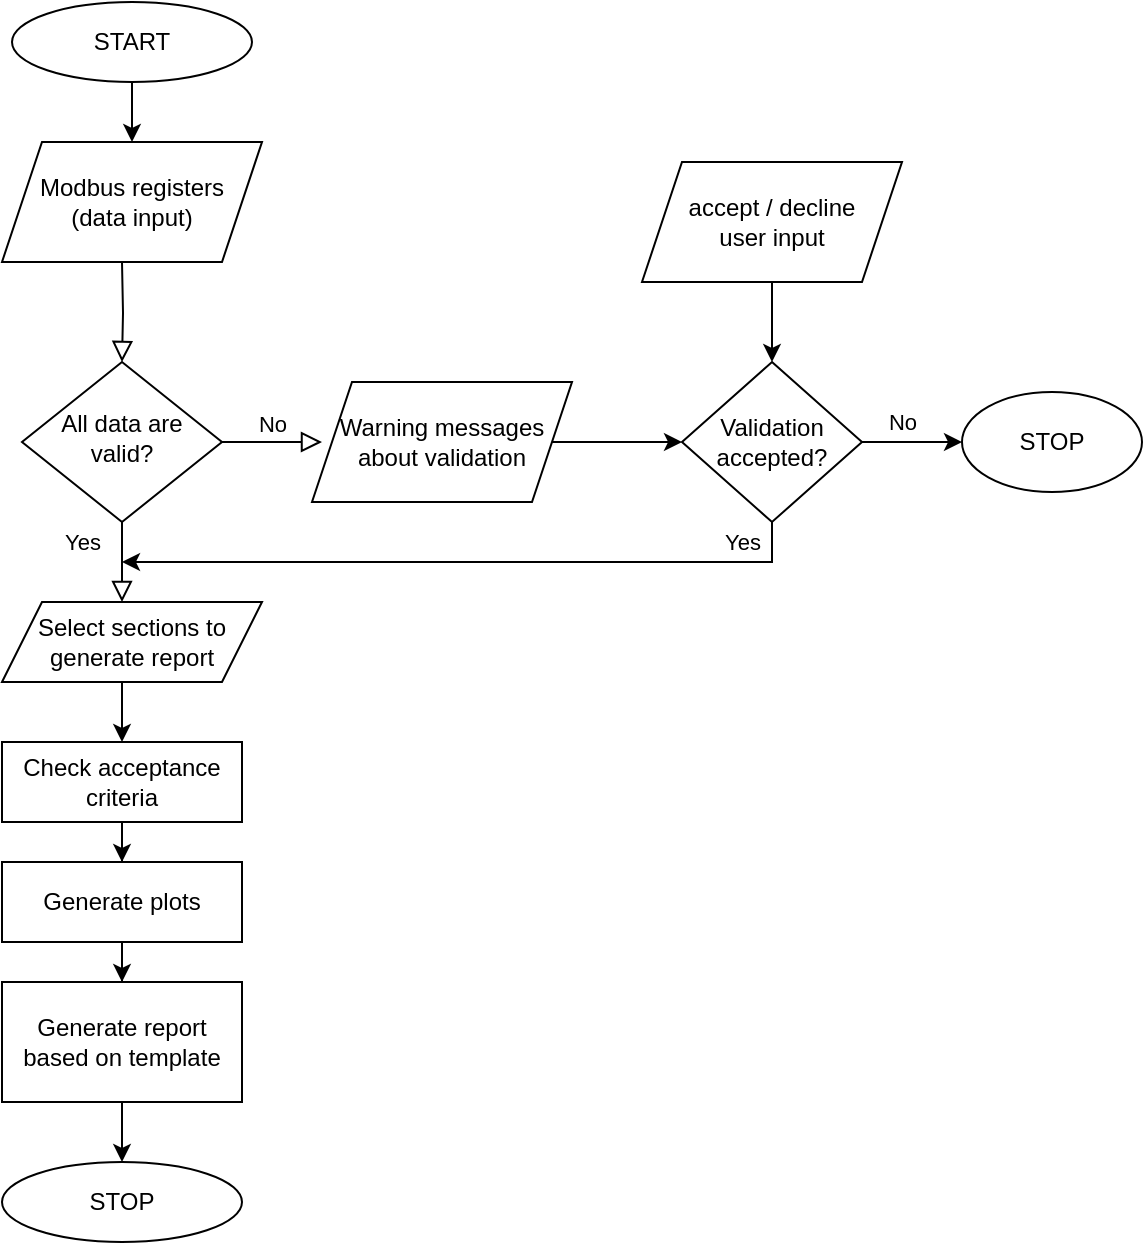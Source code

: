 <mxfile version="16.0.3" type="github">
  <diagram id="C5RBs43oDa-KdzZeNtuy" name="Page-1">
    <mxGraphModel dx="1878" dy="1929" grid="1" gridSize="10" guides="1" tooltips="1" connect="1" arrows="1" fold="1" page="1" pageScale="1" pageWidth="827" pageHeight="1169" math="0" shadow="0">
      <root>
        <mxCell id="WIyWlLk6GJQsqaUBKTNV-0" />
        <mxCell id="WIyWlLk6GJQsqaUBKTNV-1" parent="WIyWlLk6GJQsqaUBKTNV-0" />
        <mxCell id="WIyWlLk6GJQsqaUBKTNV-2" value="" style="rounded=0;html=1;jettySize=auto;orthogonalLoop=1;fontSize=11;endArrow=block;endFill=0;endSize=8;strokeWidth=1;shadow=0;labelBackgroundColor=none;edgeStyle=orthogonalEdgeStyle;" parent="WIyWlLk6GJQsqaUBKTNV-1" target="WIyWlLk6GJQsqaUBKTNV-6" edge="1">
          <mxGeometry relative="1" as="geometry">
            <mxPoint x="220" y="120.0" as="sourcePoint" />
          </mxGeometry>
        </mxCell>
        <mxCell id="WIyWlLk6GJQsqaUBKTNV-4" value="Yes" style="rounded=0;html=1;jettySize=auto;orthogonalLoop=1;fontSize=11;endArrow=block;endFill=0;endSize=8;strokeWidth=1;shadow=0;labelBackgroundColor=none;edgeStyle=orthogonalEdgeStyle;" parent="WIyWlLk6GJQsqaUBKTNV-1" source="WIyWlLk6GJQsqaUBKTNV-6" edge="1">
          <mxGeometry x="-0.5" y="-20" relative="1" as="geometry">
            <mxPoint as="offset" />
            <mxPoint x="220" y="290" as="targetPoint" />
          </mxGeometry>
        </mxCell>
        <mxCell id="WIyWlLk6GJQsqaUBKTNV-5" value="No" style="edgeStyle=orthogonalEdgeStyle;rounded=0;html=1;jettySize=auto;orthogonalLoop=1;fontSize=11;endArrow=block;endFill=0;endSize=8;strokeWidth=1;shadow=0;labelBackgroundColor=none;" parent="WIyWlLk6GJQsqaUBKTNV-1" source="WIyWlLk6GJQsqaUBKTNV-6" edge="1">
          <mxGeometry y="10" relative="1" as="geometry">
            <mxPoint as="offset" />
            <mxPoint x="320" y="210.0" as="targetPoint" />
          </mxGeometry>
        </mxCell>
        <mxCell id="WIyWlLk6GJQsqaUBKTNV-6" value="All data are valid?" style="rhombus;whiteSpace=wrap;html=1;shadow=0;fontFamily=Helvetica;fontSize=12;align=center;strokeWidth=1;spacing=6;spacingTop=-4;" parent="WIyWlLk6GJQsqaUBKTNV-1" vertex="1">
          <mxGeometry x="170" y="170" width="100" height="80" as="geometry" />
        </mxCell>
        <mxCell id="piDOjjm9LUJ-mpqsUkBe-8" value="" style="edgeStyle=orthogonalEdgeStyle;rounded=0;orthogonalLoop=1;jettySize=auto;html=1;" edge="1" parent="WIyWlLk6GJQsqaUBKTNV-1" source="piDOjjm9LUJ-mpqsUkBe-2" target="piDOjjm9LUJ-mpqsUkBe-7">
          <mxGeometry relative="1" as="geometry" />
        </mxCell>
        <mxCell id="piDOjjm9LUJ-mpqsUkBe-2" value="&lt;span&gt;Warning messages about validation&lt;/span&gt;" style="shape=parallelogram;perimeter=parallelogramPerimeter;whiteSpace=wrap;html=1;fixedSize=1;" vertex="1" parent="WIyWlLk6GJQsqaUBKTNV-1">
          <mxGeometry x="315" y="180" width="130" height="60" as="geometry" />
        </mxCell>
        <mxCell id="piDOjjm9LUJ-mpqsUkBe-3" value="&lt;span&gt;Modbus registers&lt;br&gt;(data input)&lt;br&gt;&lt;/span&gt;" style="shape=parallelogram;perimeter=parallelogramPerimeter;whiteSpace=wrap;html=1;fixedSize=1;" vertex="1" parent="WIyWlLk6GJQsqaUBKTNV-1">
          <mxGeometry x="160" y="60" width="130" height="60" as="geometry" />
        </mxCell>
        <mxCell id="piDOjjm9LUJ-mpqsUkBe-5" style="edgeStyle=orthogonalEdgeStyle;rounded=0;orthogonalLoop=1;jettySize=auto;html=1;entryX=0.5;entryY=0;entryDx=0;entryDy=0;" edge="1" parent="WIyWlLk6GJQsqaUBKTNV-1" source="piDOjjm9LUJ-mpqsUkBe-4" target="piDOjjm9LUJ-mpqsUkBe-3">
          <mxGeometry relative="1" as="geometry">
            <Array as="points">
              <mxPoint x="225" y="30" />
              <mxPoint x="225" y="30" />
            </Array>
          </mxGeometry>
        </mxCell>
        <mxCell id="piDOjjm9LUJ-mpqsUkBe-4" value="START" style="ellipse;whiteSpace=wrap;html=1;" vertex="1" parent="WIyWlLk6GJQsqaUBKTNV-1">
          <mxGeometry x="165" y="-10" width="120" height="40" as="geometry" />
        </mxCell>
        <mxCell id="piDOjjm9LUJ-mpqsUkBe-9" style="edgeStyle=orthogonalEdgeStyle;rounded=0;orthogonalLoop=1;jettySize=auto;html=1;" edge="1" parent="WIyWlLk6GJQsqaUBKTNV-1" source="piDOjjm9LUJ-mpqsUkBe-7">
          <mxGeometry relative="1" as="geometry">
            <mxPoint x="220" y="270" as="targetPoint" />
            <Array as="points">
              <mxPoint x="545" y="270" />
            </Array>
          </mxGeometry>
        </mxCell>
        <mxCell id="piDOjjm9LUJ-mpqsUkBe-13" value="Yes" style="edgeLabel;html=1;align=center;verticalAlign=middle;resizable=0;points=[];" vertex="1" connectable="0" parent="piDOjjm9LUJ-mpqsUkBe-9">
          <mxGeometry x="-0.669" y="-2" relative="1" as="geometry">
            <mxPoint x="22" y="-8" as="offset" />
          </mxGeometry>
        </mxCell>
        <mxCell id="piDOjjm9LUJ-mpqsUkBe-12" value="No" style="edgeStyle=orthogonalEdgeStyle;rounded=0;orthogonalLoop=1;jettySize=auto;html=1;" edge="1" parent="WIyWlLk6GJQsqaUBKTNV-1" source="piDOjjm9LUJ-mpqsUkBe-7" target="piDOjjm9LUJ-mpqsUkBe-11">
          <mxGeometry x="-0.2" y="10" relative="1" as="geometry">
            <mxPoint as="offset" />
          </mxGeometry>
        </mxCell>
        <mxCell id="piDOjjm9LUJ-mpqsUkBe-7" value="Validation accepted?" style="rhombus;whiteSpace=wrap;html=1;" vertex="1" parent="WIyWlLk6GJQsqaUBKTNV-1">
          <mxGeometry x="500" y="170" width="90" height="80" as="geometry" />
        </mxCell>
        <mxCell id="piDOjjm9LUJ-mpqsUkBe-11" value="STOP" style="ellipse;whiteSpace=wrap;html=1;" vertex="1" parent="WIyWlLk6GJQsqaUBKTNV-1">
          <mxGeometry x="640" y="185" width="90" height="50" as="geometry" />
        </mxCell>
        <mxCell id="piDOjjm9LUJ-mpqsUkBe-15" style="edgeStyle=orthogonalEdgeStyle;rounded=0;orthogonalLoop=1;jettySize=auto;html=1;entryX=0.5;entryY=0;entryDx=0;entryDy=0;" edge="1" parent="WIyWlLk6GJQsqaUBKTNV-1" source="piDOjjm9LUJ-mpqsUkBe-14" target="piDOjjm9LUJ-mpqsUkBe-7">
          <mxGeometry relative="1" as="geometry" />
        </mxCell>
        <mxCell id="piDOjjm9LUJ-mpqsUkBe-14" value="&lt;span&gt;accept / decline &lt;br&gt;user input&lt;br&gt;&lt;/span&gt;" style="shape=parallelogram;perimeter=parallelogramPerimeter;whiteSpace=wrap;html=1;fixedSize=1;" vertex="1" parent="WIyWlLk6GJQsqaUBKTNV-1">
          <mxGeometry x="480" y="70" width="130" height="60" as="geometry" />
        </mxCell>
        <mxCell id="piDOjjm9LUJ-mpqsUkBe-18" value="" style="edgeStyle=orthogonalEdgeStyle;rounded=0;orthogonalLoop=1;jettySize=auto;html=1;" edge="1" parent="WIyWlLk6GJQsqaUBKTNV-1" source="piDOjjm9LUJ-mpqsUkBe-16" target="piDOjjm9LUJ-mpqsUkBe-17">
          <mxGeometry relative="1" as="geometry" />
        </mxCell>
        <mxCell id="piDOjjm9LUJ-mpqsUkBe-16" value="Check acceptance criteria" style="rounded=0;whiteSpace=wrap;html=1;" vertex="1" parent="WIyWlLk6GJQsqaUBKTNV-1">
          <mxGeometry x="160" y="360" width="120" height="40" as="geometry" />
        </mxCell>
        <mxCell id="piDOjjm9LUJ-mpqsUkBe-26" value="" style="edgeStyle=orthogonalEdgeStyle;rounded=0;orthogonalLoop=1;jettySize=auto;html=1;" edge="1" parent="WIyWlLk6GJQsqaUBKTNV-1" source="piDOjjm9LUJ-mpqsUkBe-17" target="piDOjjm9LUJ-mpqsUkBe-25">
          <mxGeometry relative="1" as="geometry" />
        </mxCell>
        <mxCell id="piDOjjm9LUJ-mpqsUkBe-17" value="Generate plots" style="whiteSpace=wrap;html=1;rounded=0;" vertex="1" parent="WIyWlLk6GJQsqaUBKTNV-1">
          <mxGeometry x="160" y="420" width="120" height="40" as="geometry" />
        </mxCell>
        <mxCell id="piDOjjm9LUJ-mpqsUkBe-24" style="edgeStyle=orthogonalEdgeStyle;rounded=0;orthogonalLoop=1;jettySize=auto;html=1;entryX=0.5;entryY=0;entryDx=0;entryDy=0;" edge="1" parent="WIyWlLk6GJQsqaUBKTNV-1" source="piDOjjm9LUJ-mpqsUkBe-23" target="piDOjjm9LUJ-mpqsUkBe-16">
          <mxGeometry relative="1" as="geometry">
            <Array as="points">
              <mxPoint x="220" y="340" />
              <mxPoint x="220" y="340" />
            </Array>
          </mxGeometry>
        </mxCell>
        <mxCell id="piDOjjm9LUJ-mpqsUkBe-23" value="Select sections to generate report" style="shape=parallelogram;perimeter=parallelogramPerimeter;whiteSpace=wrap;html=1;fixedSize=1;" vertex="1" parent="WIyWlLk6GJQsqaUBKTNV-1">
          <mxGeometry x="160" y="290" width="130" height="40" as="geometry" />
        </mxCell>
        <mxCell id="piDOjjm9LUJ-mpqsUkBe-29" value="" style="edgeStyle=orthogonalEdgeStyle;rounded=0;orthogonalLoop=1;jettySize=auto;html=1;" edge="1" parent="WIyWlLk6GJQsqaUBKTNV-1" source="piDOjjm9LUJ-mpqsUkBe-25" target="piDOjjm9LUJ-mpqsUkBe-28">
          <mxGeometry relative="1" as="geometry" />
        </mxCell>
        <mxCell id="piDOjjm9LUJ-mpqsUkBe-25" value="Generate report based on template" style="whiteSpace=wrap;html=1;rounded=0;" vertex="1" parent="WIyWlLk6GJQsqaUBKTNV-1">
          <mxGeometry x="160" y="480" width="120" height="60" as="geometry" />
        </mxCell>
        <mxCell id="piDOjjm9LUJ-mpqsUkBe-28" value="STOP" style="ellipse;whiteSpace=wrap;html=1;rounded=0;" vertex="1" parent="WIyWlLk6GJQsqaUBKTNV-1">
          <mxGeometry x="160" y="570" width="120" height="40" as="geometry" />
        </mxCell>
      </root>
    </mxGraphModel>
  </diagram>
</mxfile>
